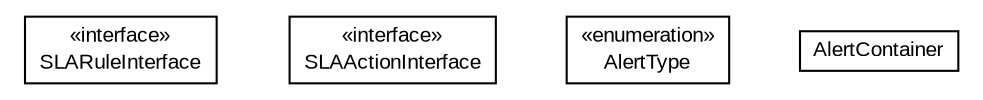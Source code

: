 #!/usr/local/bin/dot
#
# Class diagram 
# Generated by UMLGraph version R5_6-24-gf6e263 (http://www.umlgraph.org/)
#

digraph G {
	edge [fontname="arial",fontsize=10,labelfontname="arial",labelfontsize=10];
	node [fontname="arial",fontsize=10,shape=plaintext];
	nodesep=0.25;
	ranksep=0.5;
	// org.miloss.fgsms.plugins.sla.SLARuleInterface
	c13731 [label=<<table title="org.miloss.fgsms.plugins.sla.SLARuleInterface" border="0" cellborder="1" cellspacing="0" cellpadding="2" port="p" href="./SLARuleInterface.html">
		<tr><td><table border="0" cellspacing="0" cellpadding="1">
<tr><td align="center" balign="center"> &#171;interface&#187; </td></tr>
<tr><td align="center" balign="center"> SLARuleInterface </td></tr>
		</table></td></tr>
		</table>>, URL="./SLARuleInterface.html", fontname="arial", fontcolor="black", fontsize=10.0];
	// org.miloss.fgsms.plugins.sla.SLAActionInterface
	c13732 [label=<<table title="org.miloss.fgsms.plugins.sla.SLAActionInterface" border="0" cellborder="1" cellspacing="0" cellpadding="2" port="p" href="./SLAActionInterface.html">
		<tr><td><table border="0" cellspacing="0" cellpadding="1">
<tr><td align="center" balign="center"> &#171;interface&#187; </td></tr>
<tr><td align="center" balign="center"> SLAActionInterface </td></tr>
		</table></td></tr>
		</table>>, URL="./SLAActionInterface.html", fontname="arial", fontcolor="black", fontsize=10.0];
	// org.miloss.fgsms.plugins.sla.AlertType
	c13733 [label=<<table title="org.miloss.fgsms.plugins.sla.AlertType" border="0" cellborder="1" cellspacing="0" cellpadding="2" port="p" href="./AlertType.html">
		<tr><td><table border="0" cellspacing="0" cellpadding="1">
<tr><td align="center" balign="center"> &#171;enumeration&#187; </td></tr>
<tr><td align="center" balign="center"> AlertType </td></tr>
		</table></td></tr>
		</table>>, URL="./AlertType.html", fontname="arial", fontcolor="black", fontsize=10.0];
	// org.miloss.fgsms.plugins.sla.AlertContainer
	c13734 [label=<<table title="org.miloss.fgsms.plugins.sla.AlertContainer" border="0" cellborder="1" cellspacing="0" cellpadding="2" port="p" href="./AlertContainer.html">
		<tr><td><table border="0" cellspacing="0" cellpadding="1">
<tr><td align="center" balign="center"> AlertContainer </td></tr>
		</table></td></tr>
		</table>>, URL="./AlertContainer.html", fontname="arial", fontcolor="black", fontsize=10.0];
}

